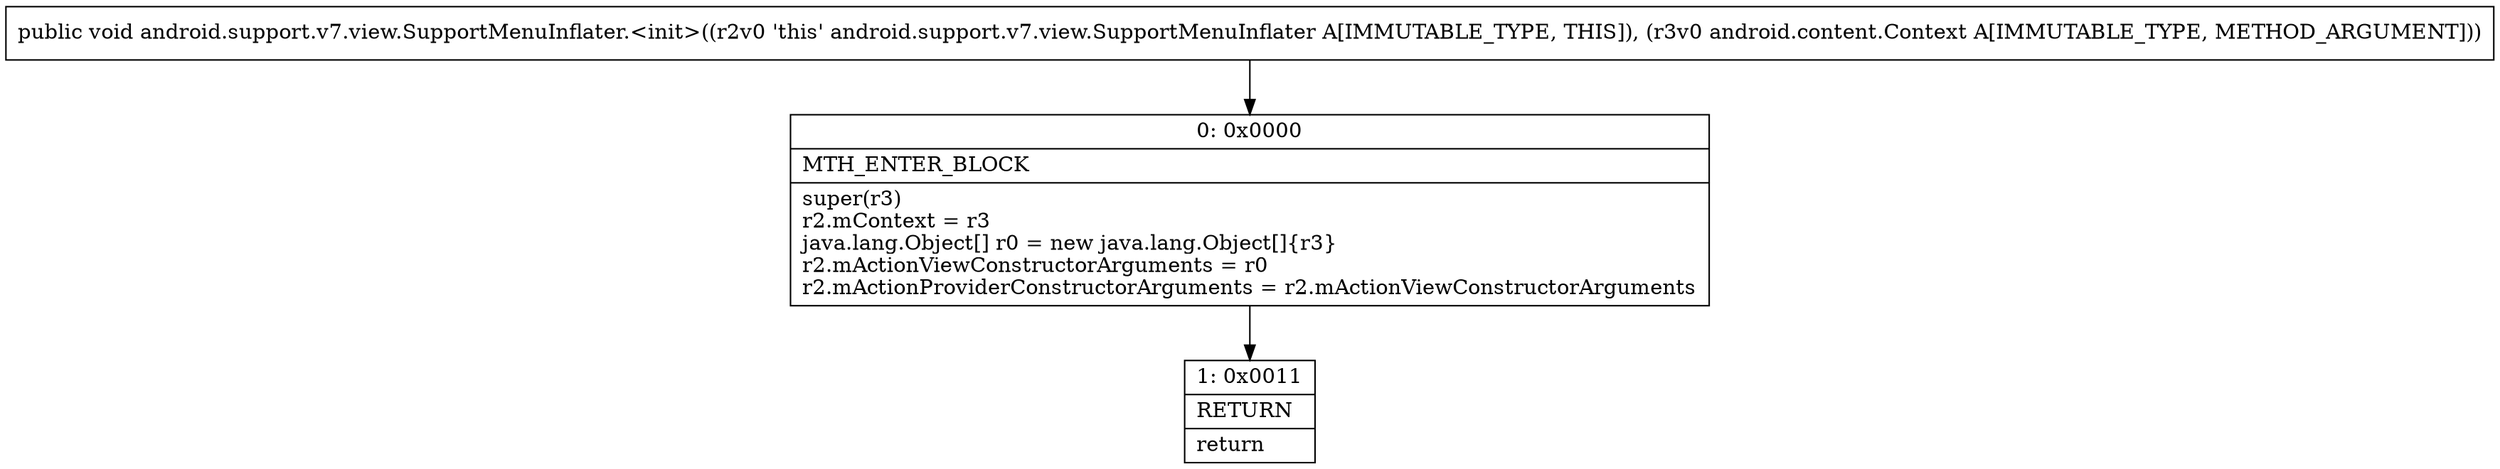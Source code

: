 digraph "CFG forandroid.support.v7.view.SupportMenuInflater.\<init\>(Landroid\/content\/Context;)V" {
Node_0 [shape=record,label="{0\:\ 0x0000|MTH_ENTER_BLOCK\l|super(r3)\lr2.mContext = r3\ljava.lang.Object[] r0 = new java.lang.Object[]\{r3\}\lr2.mActionViewConstructorArguments = r0\lr2.mActionProviderConstructorArguments = r2.mActionViewConstructorArguments\l}"];
Node_1 [shape=record,label="{1\:\ 0x0011|RETURN\l|return\l}"];
MethodNode[shape=record,label="{public void android.support.v7.view.SupportMenuInflater.\<init\>((r2v0 'this' android.support.v7.view.SupportMenuInflater A[IMMUTABLE_TYPE, THIS]), (r3v0 android.content.Context A[IMMUTABLE_TYPE, METHOD_ARGUMENT])) }"];
MethodNode -> Node_0;
Node_0 -> Node_1;
}

